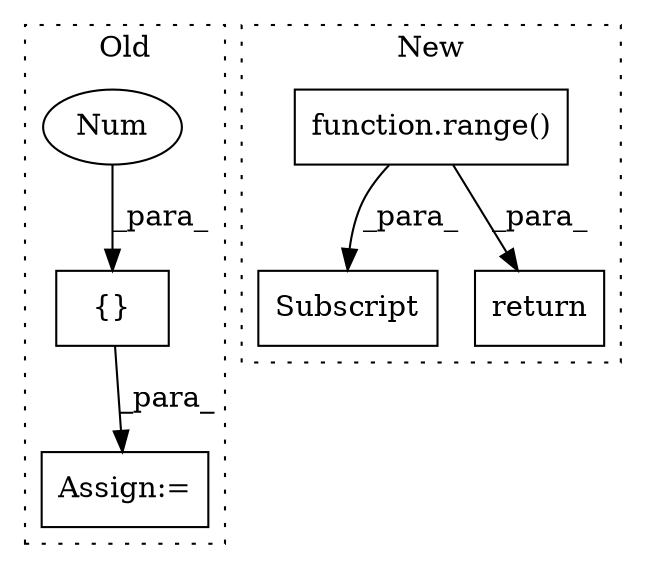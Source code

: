 digraph G {
subgraph cluster0 {
1 [label="{}" a="59" s="5316,5318" l="1,0" shape="box"];
3 [label="Assign:=" a="68" s="5301" l="3" shape="box"];
5 [label="Num" a="76" s="5317" l="1" shape="ellipse"];
label = "Old";
style="dotted";
}
subgraph cluster1 {
2 [label="function.range()" a="75" s="5831,5848" l="6,1" shape="box"];
4 [label="Subscript" a="63" s="5812,0" l="43,0" shape="box"];
6 [label="return" a="93" s="7054" l="7" shape="box"];
label = "New";
style="dotted";
}
1 -> 3 [label="_para_"];
2 -> 4 [label="_para_"];
2 -> 6 [label="_para_"];
5 -> 1 [label="_para_"];
}